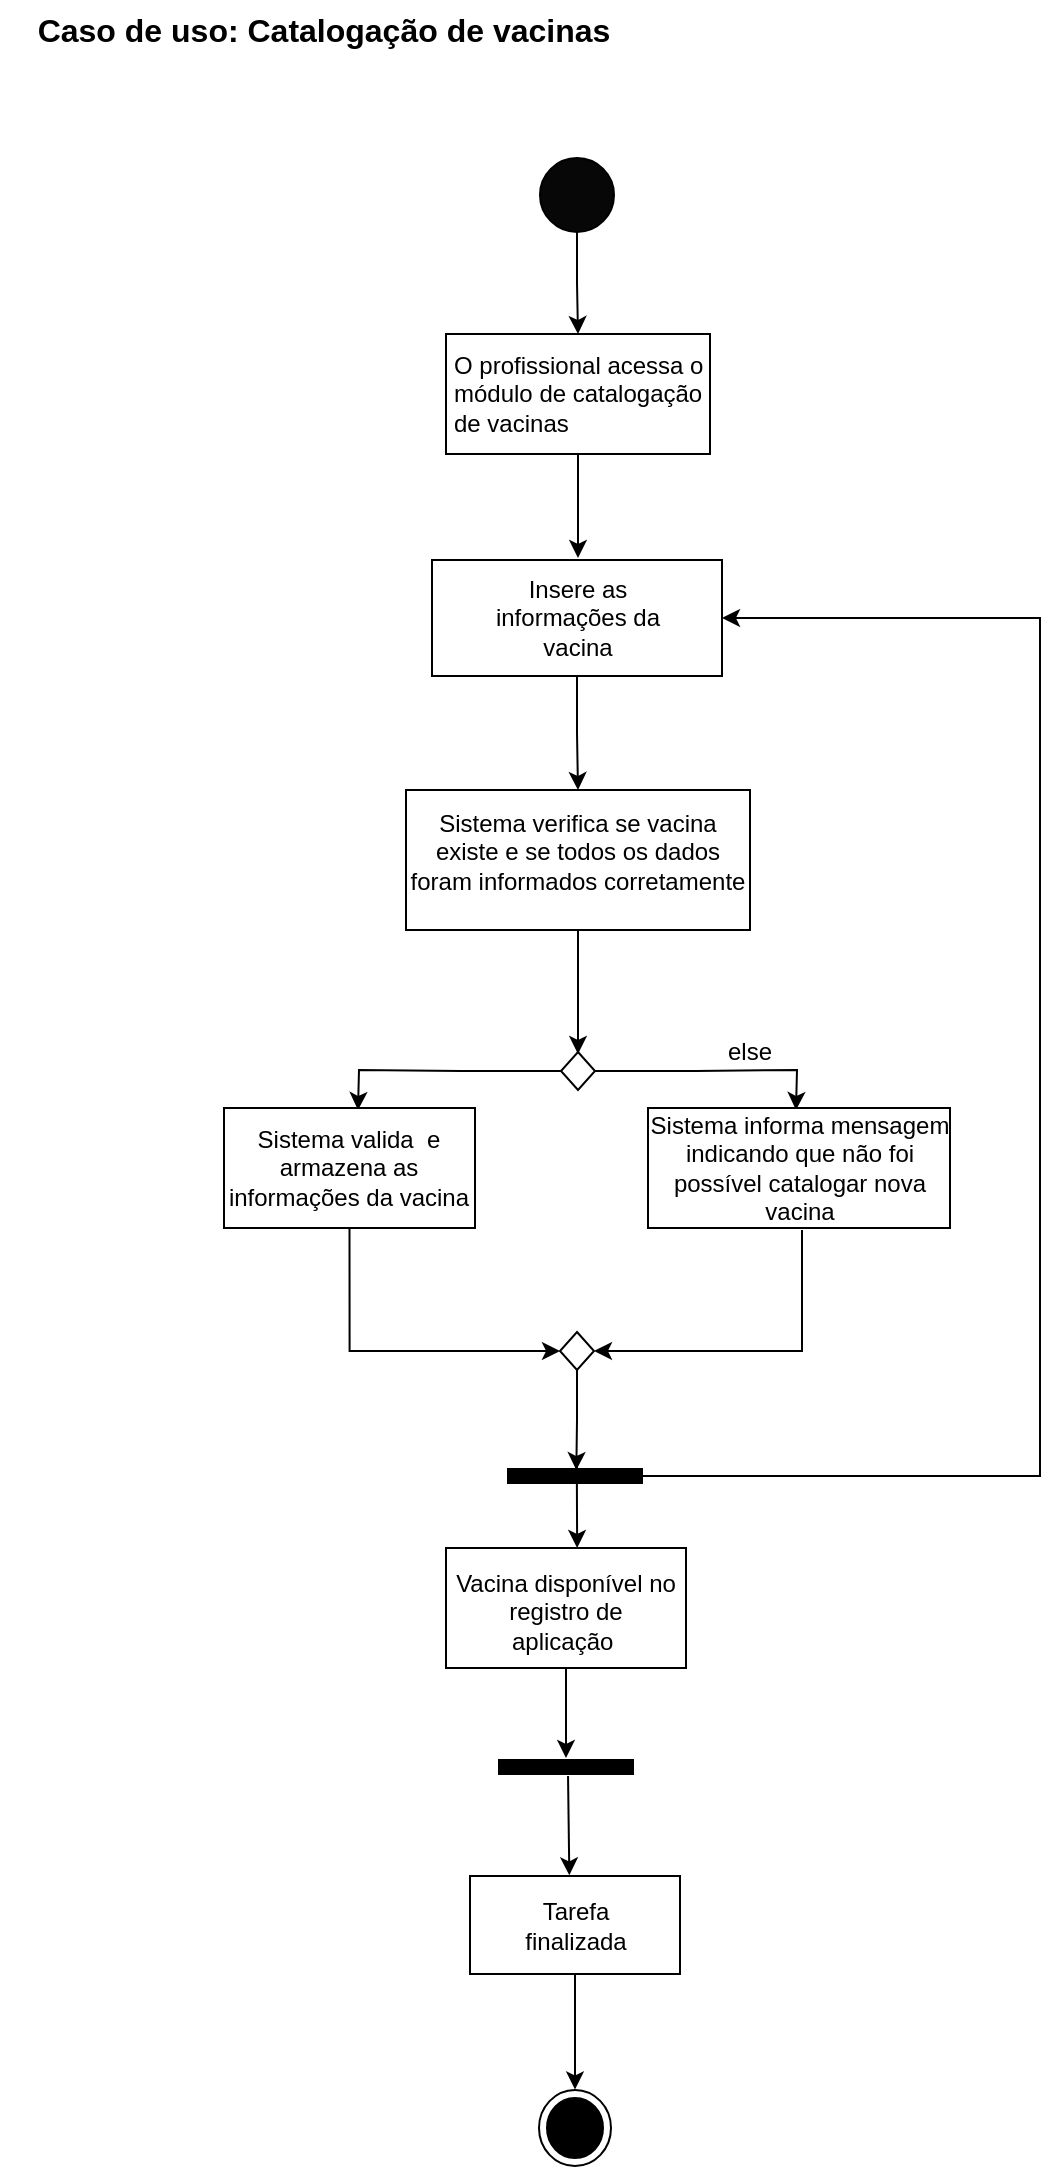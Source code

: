 <mxfile version="26.1.1">
  <diagram name="Página-1" id="DPgGOrRigE_r_vZPe1qE">
    <mxGraphModel dx="838" dy="487" grid="0" gridSize="10" guides="1" tooltips="1" connect="1" arrows="1" fold="1" page="1" pageScale="1" pageWidth="827" pageHeight="1169" math="0" shadow="0">
      <root>
        <mxCell id="0" />
        <mxCell id="1" parent="0" />
        <mxCell id="52OOqzTCsj2IzXVD1Yqi-6" style="edgeStyle=orthogonalEdgeStyle;rounded=0;orthogonalLoop=1;jettySize=auto;html=1;exitX=0.5;exitY=1;exitDx=0;exitDy=0;entryX=0.5;entryY=0;entryDx=0;entryDy=0;" parent="1" source="52OOqzTCsj2IzXVD1Yqi-1" target="52OOqzTCsj2IzXVD1Yqi-5" edge="1">
          <mxGeometry relative="1" as="geometry" />
        </mxCell>
        <mxCell id="52OOqzTCsj2IzXVD1Yqi-1" value="" style="ellipse;whiteSpace=wrap;html=1;aspect=fixed;fillColor=light-dark(#080707, #ededed);" parent="1" vertex="1">
          <mxGeometry x="348" y="98" width="37" height="37" as="geometry" />
        </mxCell>
        <mxCell id="52OOqzTCsj2IzXVD1Yqi-3" value="&lt;b&gt;&lt;font style=&quot;font-size: 16px;&quot;&gt;Caso de uso: Catalogação de vacinas&lt;/font&gt;&lt;/b&gt;" style="text;html=1;align=center;verticalAlign=middle;whiteSpace=wrap;rounded=0;" parent="1" vertex="1">
          <mxGeometry x="78" y="19" width="324" height="30" as="geometry" />
        </mxCell>
        <mxCell id="52OOqzTCsj2IzXVD1Yqi-8" style="edgeStyle=orthogonalEdgeStyle;rounded=0;orthogonalLoop=1;jettySize=auto;html=1;exitX=0.5;exitY=1;exitDx=0;exitDy=0;" parent="1" source="52OOqzTCsj2IzXVD1Yqi-5" edge="1">
          <mxGeometry relative="1" as="geometry">
            <mxPoint x="367" y="298" as="targetPoint" />
          </mxGeometry>
        </mxCell>
        <mxCell id="52OOqzTCsj2IzXVD1Yqi-5" value="" style="rounded=0;whiteSpace=wrap;html=1;" parent="1" vertex="1">
          <mxGeometry x="301" y="186" width="132" height="60" as="geometry" />
        </mxCell>
        <mxCell id="52OOqzTCsj2IzXVD1Yqi-7" value="O profissional acessa o módulo de catalogação de vacinas&amp;nbsp;" style="text;html=1;align=left;verticalAlign=middle;whiteSpace=wrap;rounded=0;" parent="1" vertex="1">
          <mxGeometry x="303" y="190.5" width="128" height="51" as="geometry" />
        </mxCell>
        <mxCell id="zIkARTVcFvb6Yfh4uVHm-3" style="edgeStyle=orthogonalEdgeStyle;rounded=0;orthogonalLoop=1;jettySize=auto;html=1;entryX=0.5;entryY=0;entryDx=0;entryDy=0;" parent="1" source="52OOqzTCsj2IzXVD1Yqi-9" target="zIkARTVcFvb6Yfh4uVHm-1" edge="1">
          <mxGeometry relative="1" as="geometry" />
        </mxCell>
        <mxCell id="52OOqzTCsj2IzXVD1Yqi-9" value="" style="whiteSpace=wrap;html=1;" parent="1" vertex="1">
          <mxGeometry x="294" y="299" width="145" height="58" as="geometry" />
        </mxCell>
        <mxCell id="52OOqzTCsj2IzXVD1Yqi-12" value="Insere as informações da vacina" style="text;html=1;align=center;verticalAlign=middle;whiteSpace=wrap;rounded=0;" parent="1" vertex="1">
          <mxGeometry x="315.5" y="313" width="102" height="30" as="geometry" />
        </mxCell>
        <mxCell id="zIkARTVcFvb6Yfh4uVHm-5" style="edgeStyle=orthogonalEdgeStyle;rounded=0;orthogonalLoop=1;jettySize=auto;html=1;" parent="1" source="zIkARTVcFvb6Yfh4uVHm-1" edge="1">
          <mxGeometry relative="1" as="geometry">
            <mxPoint x="367" y="546" as="targetPoint" />
          </mxGeometry>
        </mxCell>
        <mxCell id="zIkARTVcFvb6Yfh4uVHm-1" value="" style="rounded=0;whiteSpace=wrap;html=1;" parent="1" vertex="1">
          <mxGeometry x="281" y="414" width="172" height="70" as="geometry" />
        </mxCell>
        <mxCell id="zIkARTVcFvb6Yfh4uVHm-2" value="Sistema verifica se vacina existe e se todos os dados foram informados corretamente" style="text;html=1;align=center;verticalAlign=middle;whiteSpace=wrap;rounded=0;" parent="1" vertex="1">
          <mxGeometry x="281" y="437" width="172" height="15" as="geometry" />
        </mxCell>
        <mxCell id="zIkARTVcFvb6Yfh4uVHm-8" style="edgeStyle=orthogonalEdgeStyle;rounded=0;orthogonalLoop=1;jettySize=auto;html=1;exitX=1;exitY=0.5;exitDx=0;exitDy=0;" parent="1" source="zIkARTVcFvb6Yfh4uVHm-6" edge="1">
          <mxGeometry relative="1" as="geometry">
            <mxPoint x="476" y="574" as="targetPoint" />
          </mxGeometry>
        </mxCell>
        <mxCell id="zIkARTVcFvb6Yfh4uVHm-9" style="edgeStyle=orthogonalEdgeStyle;rounded=0;orthogonalLoop=1;jettySize=auto;html=1;exitX=0;exitY=0.5;exitDx=0;exitDy=0;" parent="1" source="zIkARTVcFvb6Yfh4uVHm-6" edge="1">
          <mxGeometry relative="1" as="geometry">
            <mxPoint x="257" y="574" as="targetPoint" />
          </mxGeometry>
        </mxCell>
        <mxCell id="zIkARTVcFvb6Yfh4uVHm-6" value="" style="rhombus;whiteSpace=wrap;html=1;" parent="1" vertex="1">
          <mxGeometry x="358.5" y="545" width="17" height="19" as="geometry" />
        </mxCell>
        <mxCell id="zIkARTVcFvb6Yfh4uVHm-19" style="edgeStyle=orthogonalEdgeStyle;rounded=0;orthogonalLoop=1;jettySize=auto;html=1;exitX=0.5;exitY=1;exitDx=0;exitDy=0;entryX=0;entryY=0.5;entryDx=0;entryDy=0;" parent="1" source="zIkARTVcFvb6Yfh4uVHm-10" target="zIkARTVcFvb6Yfh4uVHm-18" edge="1">
          <mxGeometry relative="1" as="geometry" />
        </mxCell>
        <mxCell id="zIkARTVcFvb6Yfh4uVHm-10" value="" style="rounded=0;whiteSpace=wrap;html=1;" parent="1" vertex="1">
          <mxGeometry x="190" y="573" width="125.5" height="60" as="geometry" />
        </mxCell>
        <mxCell id="zIkARTVcFvb6Yfh4uVHm-21" style="edgeStyle=orthogonalEdgeStyle;rounded=0;orthogonalLoop=1;jettySize=auto;html=1;entryX=1;entryY=0.5;entryDx=0;entryDy=0;" parent="1" target="zIkARTVcFvb6Yfh4uVHm-18" edge="1">
          <mxGeometry relative="1" as="geometry">
            <mxPoint x="479" y="634" as="sourcePoint" />
            <Array as="points">
              <mxPoint x="479" y="694" />
            </Array>
          </mxGeometry>
        </mxCell>
        <mxCell id="zIkARTVcFvb6Yfh4uVHm-11" value="" style="rounded=0;whiteSpace=wrap;html=1;" parent="1" vertex="1">
          <mxGeometry x="402" y="573" width="151" height="60" as="geometry" />
        </mxCell>
        <mxCell id="zIkARTVcFvb6Yfh4uVHm-12" value="else" style="text;html=1;align=center;verticalAlign=middle;whiteSpace=wrap;rounded=0;" parent="1" vertex="1">
          <mxGeometry x="431" y="536" width="44" height="17" as="geometry" />
        </mxCell>
        <mxCell id="zIkARTVcFvb6Yfh4uVHm-14" value="Sistema valida&amp;nbsp; e armazena as informações da vacina" style="text;html=1;align=center;verticalAlign=middle;whiteSpace=wrap;rounded=0;" parent="1" vertex="1">
          <mxGeometry x="183.25" y="588" width="139" height="30" as="geometry" />
        </mxCell>
        <mxCell id="zIkARTVcFvb6Yfh4uVHm-15" value="Sistema informa mensagem indicando que não foi possível catalogar nova vacina" style="text;html=1;align=center;verticalAlign=middle;whiteSpace=wrap;rounded=0;" parent="1" vertex="1">
          <mxGeometry x="399.5" y="588" width="156" height="30" as="geometry" />
        </mxCell>
        <mxCell id="zIkARTVcFvb6Yfh4uVHm-22" style="edgeStyle=orthogonalEdgeStyle;rounded=0;orthogonalLoop=1;jettySize=auto;html=1;exitX=0.5;exitY=1;exitDx=0;exitDy=0;" parent="1" source="zIkARTVcFvb6Yfh4uVHm-18" edge="1">
          <mxGeometry relative="1" as="geometry">
            <mxPoint x="366.167" y="754" as="targetPoint" />
          </mxGeometry>
        </mxCell>
        <mxCell id="zIkARTVcFvb6Yfh4uVHm-18" value="" style="rhombus;whiteSpace=wrap;html=1;" parent="1" vertex="1">
          <mxGeometry x="358" y="685" width="17" height="19" as="geometry" />
        </mxCell>
        <mxCell id="zIkARTVcFvb6Yfh4uVHm-28" style="edgeStyle=orthogonalEdgeStyle;rounded=0;orthogonalLoop=1;jettySize=auto;html=1;entryX=1;entryY=0.5;entryDx=0;entryDy=0;" parent="1" source="zIkARTVcFvb6Yfh4uVHm-25" edge="1" target="52OOqzTCsj2IzXVD1Yqi-9">
          <mxGeometry relative="1" as="geometry">
            <mxPoint x="640" y="337" as="targetPoint" />
            <Array as="points">
              <mxPoint x="598" y="757" />
              <mxPoint x="598" y="328" />
            </Array>
          </mxGeometry>
        </mxCell>
        <mxCell id="zIkARTVcFvb6Yfh4uVHm-25" value="" style="line;strokeWidth=8;fillColor=none;align=left;verticalAlign=middle;spacingTop=-1;spacingLeft=3;spacingRight=3;rotatable=0;labelPosition=right;points=[];portConstraint=eastwest;strokeColor=inherit;" parent="1" vertex="1">
          <mxGeometry x="331.5" y="753" width="68" height="8" as="geometry" />
        </mxCell>
        <mxCell id="zIkARTVcFvb6Yfh4uVHm-26" value="" style="line;strokeWidth=8;fillColor=none;align=left;verticalAlign=middle;spacingTop=-1;spacingLeft=3;spacingRight=3;rotatable=0;labelPosition=right;points=[];portConstraint=eastwest;strokeColor=inherit;" parent="1" vertex="1">
          <mxGeometry x="327" y="890" width="68" height="25" as="geometry" />
        </mxCell>
        <mxCell id="C4Xr9_oXF7z0gfvC_afS-2" style="edgeStyle=orthogonalEdgeStyle;rounded=0;orthogonalLoop=1;jettySize=auto;html=1;exitX=0.5;exitY=1;exitDx=0;exitDy=0;" edge="1" parent="1" source="zIkARTVcFvb6Yfh4uVHm-29">
          <mxGeometry relative="1" as="geometry">
            <mxPoint x="361" y="898" as="targetPoint" />
          </mxGeometry>
        </mxCell>
        <mxCell id="zIkARTVcFvb6Yfh4uVHm-29" value="" style="rounded=0;whiteSpace=wrap;html=1;" parent="1" vertex="1">
          <mxGeometry x="301" y="793" width="120" height="60" as="geometry" />
        </mxCell>
        <mxCell id="zIkARTVcFvb6Yfh4uVHm-30" value="Vacina disponível no registro de aplicação&amp;nbsp;" style="text;html=1;align=center;verticalAlign=middle;whiteSpace=wrap;rounded=0;" parent="1" vertex="1">
          <mxGeometry x="304" y="810" width="114" height="30" as="geometry" />
        </mxCell>
        <mxCell id="zIkARTVcFvb6Yfh4uVHm-40" style="edgeStyle=orthogonalEdgeStyle;rounded=0;orthogonalLoop=1;jettySize=auto;html=1;" parent="1" source="zIkARTVcFvb6Yfh4uVHm-37" edge="1">
          <mxGeometry relative="1" as="geometry">
            <mxPoint x="365.5" y="1063.714" as="targetPoint" />
          </mxGeometry>
        </mxCell>
        <mxCell id="zIkARTVcFvb6Yfh4uVHm-37" value="" style="rounded=0;whiteSpace=wrap;html=1;" parent="1" vertex="1">
          <mxGeometry x="313" y="957" width="105" height="49" as="geometry" />
        </mxCell>
        <mxCell id="zIkARTVcFvb6Yfh4uVHm-38" value="" style="endArrow=classic;html=1;rounded=0;exitX=0.515;exitY=0.68;exitDx=0;exitDy=0;exitPerimeter=0;entryX=0.473;entryY=-0.007;entryDx=0;entryDy=0;entryPerimeter=0;" parent="1" edge="1" target="zIkARTVcFvb6Yfh4uVHm-37" source="zIkARTVcFvb6Yfh4uVHm-26">
          <mxGeometry width="50" height="50" relative="1" as="geometry">
            <mxPoint x="365" y="916" as="sourcePoint" />
            <mxPoint x="365" y="957" as="targetPoint" />
          </mxGeometry>
        </mxCell>
        <mxCell id="zIkARTVcFvb6Yfh4uVHm-39" value="Tarefa finalizada" style="text;html=1;align=center;verticalAlign=middle;whiteSpace=wrap;rounded=0;" parent="1" vertex="1">
          <mxGeometry x="335.5" y="966.5" width="60" height="30" as="geometry" />
        </mxCell>
        <mxCell id="zIkARTVcFvb6Yfh4uVHm-49" value="" style="ellipse;html=1;shape=endState;fillColor=#000000;strokeColor=light-dark(#000000,#FF9090);" parent="1" vertex="1">
          <mxGeometry x="347.5" y="1064" width="36" height="38" as="geometry" />
        </mxCell>
        <mxCell id="C4Xr9_oXF7z0gfvC_afS-4" style="edgeStyle=orthogonalEdgeStyle;rounded=0;orthogonalLoop=1;jettySize=auto;html=1;" edge="1" parent="1">
          <mxGeometry relative="1" as="geometry">
            <mxPoint x="366.57" y="793" as="targetPoint" />
            <mxPoint x="366.4" y="754" as="sourcePoint" />
            <Array as="points">
              <mxPoint x="366.4" y="751" />
              <mxPoint x="366.4" y="751" />
            </Array>
          </mxGeometry>
        </mxCell>
      </root>
    </mxGraphModel>
  </diagram>
</mxfile>
